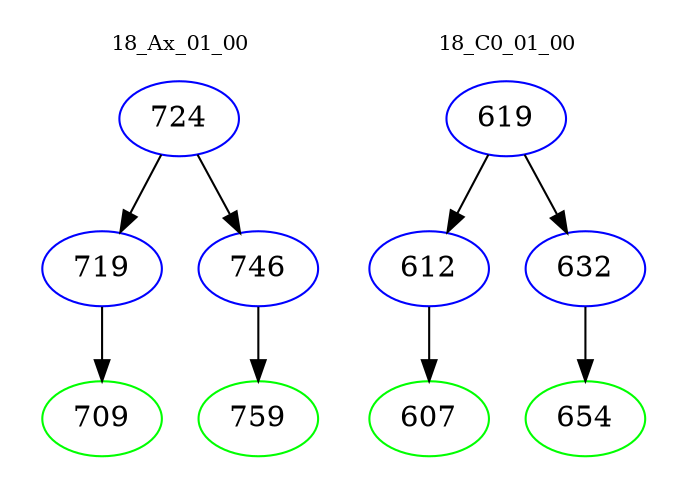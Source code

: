 digraph{
subgraph cluster_0 {
color = white
label = "18_Ax_01_00";
fontsize=10;
T0_724 [label="724", color="blue"]
T0_724 -> T0_719 [color="black"]
T0_719 [label="719", color="blue"]
T0_719 -> T0_709 [color="black"]
T0_709 [label="709", color="green"]
T0_724 -> T0_746 [color="black"]
T0_746 [label="746", color="blue"]
T0_746 -> T0_759 [color="black"]
T0_759 [label="759", color="green"]
}
subgraph cluster_1 {
color = white
label = "18_C0_01_00";
fontsize=10;
T1_619 [label="619", color="blue"]
T1_619 -> T1_612 [color="black"]
T1_612 [label="612", color="blue"]
T1_612 -> T1_607 [color="black"]
T1_607 [label="607", color="green"]
T1_619 -> T1_632 [color="black"]
T1_632 [label="632", color="blue"]
T1_632 -> T1_654 [color="black"]
T1_654 [label="654", color="green"]
}
}

